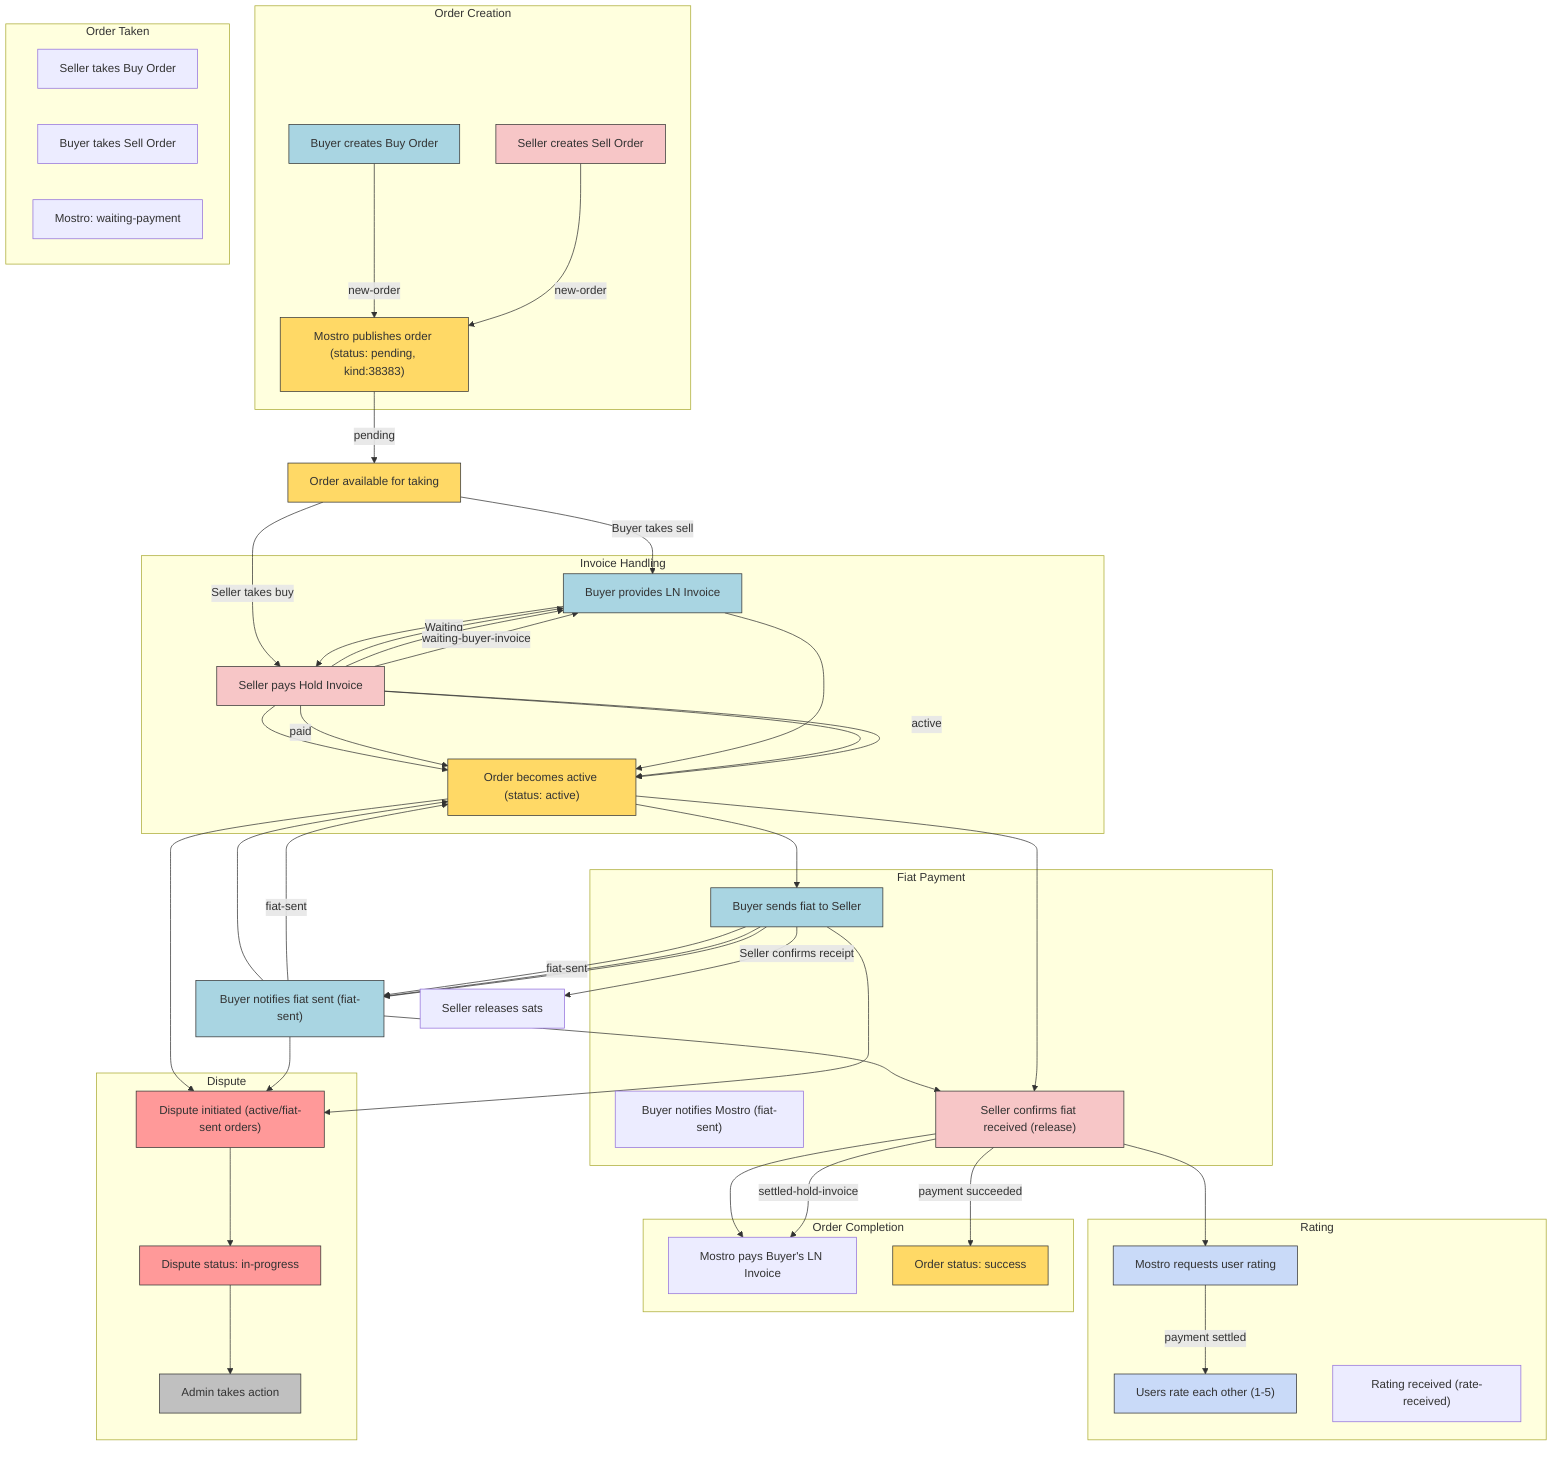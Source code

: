 graph TD

%% Order Creation
subgraph Order Creation
  StartBuy["Buyer creates Buy Order"]
  StartSell["Seller creates Sell Order"]
  MostroPublishesOrder["Mostro publishes order (status: pending, kind:38383)"]
end

%% Order Taken
subgraph Order Taken
  SellerTakesBuy["Seller takes Buy Order"]
  BuyerTakesSell["Buyer takes Sell Order"]
  MostroWaitingPayment["Mostro: waiting-payment"]
end

%% Invoice Handling
subgraph Invoice Handling
  BuyerInvoice["Buyer provides LN Invoice"]
  SellerPaysHoldInvoice["Seller pays Hold Invoice"]
  OrderActive["Order becomes active (status: active)"]
end

%% Fiat Payment
subgraph Fiat Payment
  BuyerSendsFiat["Buyer sends fiat to Seller"]
  FiatSent["Buyer notifies Mostro (fiat-sent)"]
  SellerReleases["Seller releases sats"]
end

%% Order Completion
subgraph Order Completion
  MostroPaysBuyer["Mostro pays Buyer's LN Invoice"]
  OrderSuccess["Order marked as success"]
end

%% Dispute Handling
subgraph Dispute
  InitiateDispute["Dispute initiated (active/fiat-sent orders)"]
  DisputeInProgress["Dispute status: in-progress"]
  AdminIntervention["Admin takes action"]
end

%% User Ratings
subgraph Rating
  MostroRequestsRating["Mostro requests user rating"]
  UsersRateEachOther["Users rate each other"]
  RatingReceived["Rating received (rate-received)"]
end

%% Flow connections
StartBuy -->|new-order|MostroPublishesOrder
StartSell -->|new-order| MostroPublishesOrder
MostroPublishesOrder -->|pending| OrderAvailable["Order available for taking"]

OrderAvailable -->|Buyer takes sell| BuyerInvoice
OrderAvailable -->|Seller takes buy| SellerPaysHoldInvoice

BuyerInvoice --> SellerPaysHoldInvoice
SellerPaysHoldInvoice --> OrderActive

OrderActive --> BuyerSendsFiat
BuyerSendsFiat -->|fiat-sent| BuyerConfirmsFiat["Mostro confirms fiat-sent"]
BuyerSendsFiat --> InitiateDispute

BuyerSendsFiat -->|Seller confirms receipt| SellerReleasesSats["Seller releases sats"]

SellerPaysHoldInvoice -->|Waiting| BuyerInvoice
SellerPaysHoldInvoice -->|paid| OrderActive

SellerPaysHoldInvoice --> BuyerInvoice
BuyerInvoice --> OrderActive

BuyerSendsFiat --> BuyerConfirmsFiat["Buyer notifies fiat sent (fiat-sent)"]
BuyerConfirmsFiat --> OrderActive

OrderActive --> InitiateDispute
BuyerConfirmsFiat --> InitiateDispute

InitiateDispute --> DisputeInProgress
DisputeInProgress --> AdminIntervention

BuyerConfirmsFiat --> SellerReleases["Seller confirms fiat received and releases"]
SellerPaysHoldInvoice --> OrderActive

SellerPaysHoldInvoice -->|waiting-buyer-invoice| BuyerInvoice
SellerPaysHoldInvoice -->|active| OrderActive

BuyerSendsFiat --> BuyerConfirmsFiat
BuyerConfirmsFiat -->|fiat-sent| OrderActive

OrderActive --> SellerReleases["Seller confirms fiat received (release)"]
SellerReleases --> MostroPaysBuyer["Mostro settles hold invoice"]
SellerReleases -->|settled-hold-invoice| MostroPaysBuyer["Mostro pays Buyer's LN Invoice"]

SellerReleases --> MostroRequestsRating
MostroRequestsRating -->|payment settled| UsersRateEachOther["Users rate each other (1-5)"]
SellerReleases -->|payment succeeded| OrderSuccess["Order status: success"]

%% Class Styling
classDef mostro fill:#FFD966,stroke:#333,stroke-width:1px
classDef buyer fill:#A9D5E2,stroke:#333,stroke-width:1px
classDef seller fill:#F7C6C7,stroke:#333,stroke-width:1px
classDef dispute fill:#FF9999,stroke:#333,stroke-width:1px
classDef rating fill:#C9DAF8,stroke:#333,stroke-width:1px
classDef admin fill:#C0C0C0,stroke:#333,stroke-width:1px

class StartBuy,BuyerInvoice,BuyerSendsFiat,BuyerConfirmsFiat buyer
class StartSell,SellerTakesOrder,SellerPaysHoldInvoice,SellerReleases seller
class MostroPublishesOrder,OrderAvailable,OrderActive,OrderSuccess mostro
class InitiateDispute,DisputeInProgress dispute
class AdminIntervention admin
class MostroRequestsRating,UsersRateEachOther rating